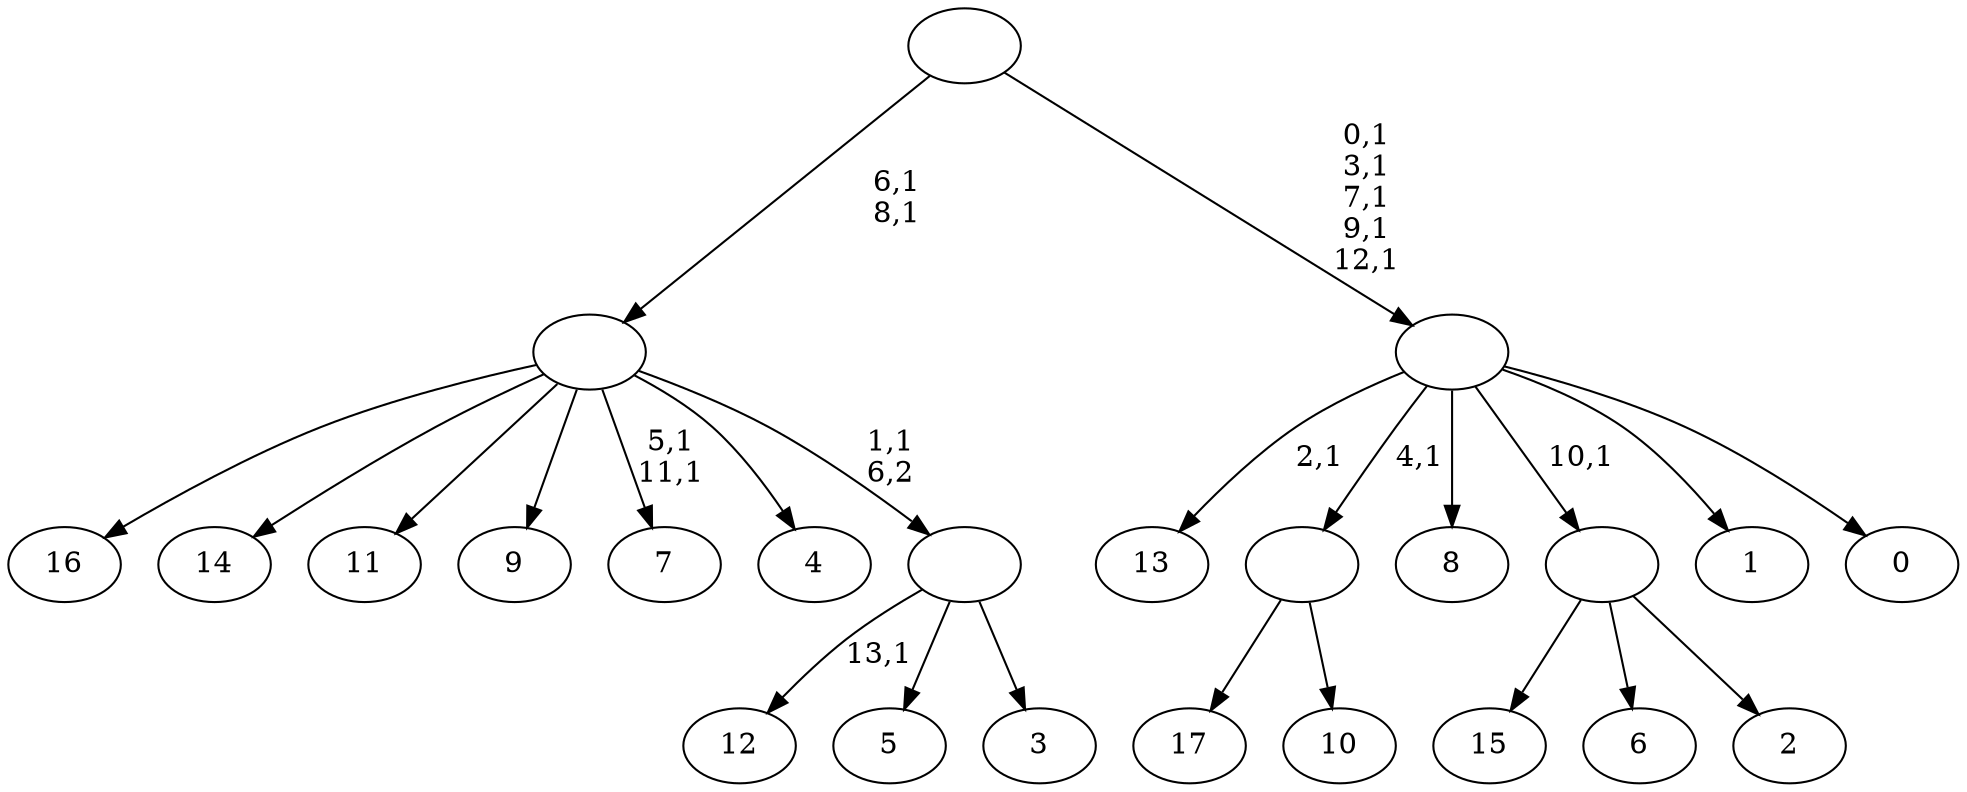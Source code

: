 digraph T {
	32 [label="17"]
	31 [label="16"]
	30 [label="15"]
	29 [label="14"]
	28 [label="13"]
	26 [label="12"]
	24 [label="11"]
	23 [label="10"]
	22 [label=""]
	21 [label="9"]
	20 [label="8"]
	19 [label="7"]
	16 [label="6"]
	15 [label="5"]
	14 [label="4"]
	13 [label="3"]
	12 [label=""]
	11 [label=""]
	9 [label="2"]
	8 [label=""]
	7 [label="1"]
	6 [label="0"]
	5 [label=""]
	0 [label=""]
	22 -> 32 [label=""]
	22 -> 23 [label=""]
	12 -> 26 [label="13,1"]
	12 -> 15 [label=""]
	12 -> 13 [label=""]
	11 -> 19 [label="5,1\n11,1"]
	11 -> 31 [label=""]
	11 -> 29 [label=""]
	11 -> 24 [label=""]
	11 -> 21 [label=""]
	11 -> 14 [label=""]
	11 -> 12 [label="1,1\n6,2"]
	8 -> 30 [label=""]
	8 -> 16 [label=""]
	8 -> 9 [label=""]
	5 -> 28 [label="2,1"]
	5 -> 22 [label="4,1"]
	5 -> 20 [label=""]
	5 -> 8 [label="10,1"]
	5 -> 7 [label=""]
	5 -> 6 [label=""]
	0 -> 5 [label="0,1\n3,1\n7,1\n9,1\n12,1"]
	0 -> 11 [label="6,1\n8,1"]
}
